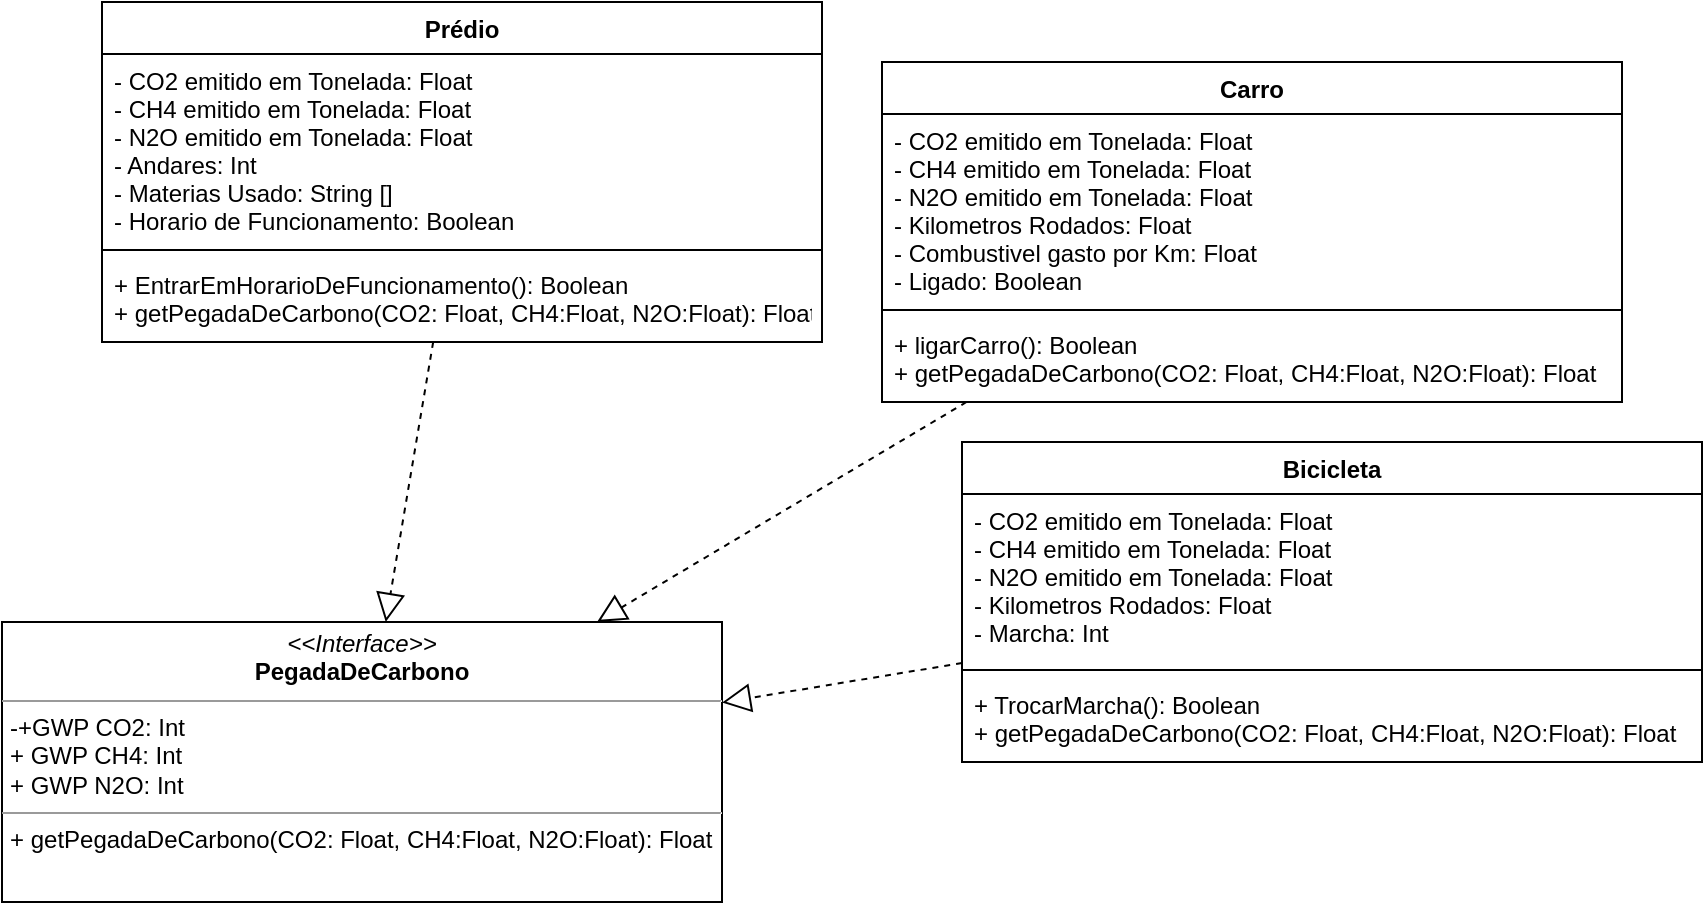 <mxfile version="17.5.0" type="device"><diagram id="C5RBs43oDa-KdzZeNtuy" name="Page-1"><mxGraphModel dx="1429" dy="360" grid="1" gridSize="10" guides="1" tooltips="1" connect="1" arrows="1" fold="1" page="1" pageScale="1" pageWidth="827" pageHeight="1169" math="0" shadow="0"><root><mxCell id="WIyWlLk6GJQsqaUBKTNV-0"/><mxCell id="WIyWlLk6GJQsqaUBKTNV-1" parent="WIyWlLk6GJQsqaUBKTNV-0"/><mxCell id="F3F4BxAopxE2QnXaxsGN-0" value="Prédio" style="swimlane;fontStyle=1;align=center;verticalAlign=top;childLayout=stackLayout;horizontal=1;startSize=26;horizontalStack=0;resizeParent=1;resizeParentMax=0;resizeLast=0;collapsible=1;marginBottom=0;" vertex="1" parent="WIyWlLk6GJQsqaUBKTNV-1"><mxGeometry x="-70" y="30" width="360" height="170" as="geometry"/></mxCell><mxCell id="F3F4BxAopxE2QnXaxsGN-1" value="- CO2 emitido em Tonelada: Float&#10;- CH4 emitido em Tonelada: Float&#10;- N2O emitido em Tonelada: Float&#10;- Andares: Int&#10;- Materias Usado: String []&#10;- Horario de Funcionamento: Boolean" style="text;strokeColor=none;fillColor=none;align=left;verticalAlign=top;spacingLeft=4;spacingRight=4;overflow=hidden;rotatable=0;points=[[0,0.5],[1,0.5]];portConstraint=eastwest;" vertex="1" parent="F3F4BxAopxE2QnXaxsGN-0"><mxGeometry y="26" width="360" height="94" as="geometry"/></mxCell><mxCell id="F3F4BxAopxE2QnXaxsGN-2" value="" style="line;strokeWidth=1;fillColor=none;align=left;verticalAlign=middle;spacingTop=-1;spacingLeft=3;spacingRight=3;rotatable=0;labelPosition=right;points=[];portConstraint=eastwest;" vertex="1" parent="F3F4BxAopxE2QnXaxsGN-0"><mxGeometry y="120" width="360" height="8" as="geometry"/></mxCell><mxCell id="F3F4BxAopxE2QnXaxsGN-3" value="+ EntrarEmHorarioDeFuncionamento(): Boolean&#10;+ getPegadaDeCarbono(CO2: Float, CH4:Float, N2O:Float): Float" style="text;strokeColor=none;fillColor=none;align=left;verticalAlign=top;spacingLeft=4;spacingRight=4;overflow=hidden;rotatable=0;points=[[0,0.5],[1,0.5]];portConstraint=eastwest;" vertex="1" parent="F3F4BxAopxE2QnXaxsGN-0"><mxGeometry y="128" width="360" height="42" as="geometry"/></mxCell><mxCell id="F3F4BxAopxE2QnXaxsGN-4" value="Carro" style="swimlane;fontStyle=1;align=center;verticalAlign=top;childLayout=stackLayout;horizontal=1;startSize=26;horizontalStack=0;resizeParent=1;resizeParentMax=0;resizeLast=0;collapsible=1;marginBottom=0;" vertex="1" parent="WIyWlLk6GJQsqaUBKTNV-1"><mxGeometry x="320" y="60" width="370" height="170" as="geometry"/></mxCell><mxCell id="F3F4BxAopxE2QnXaxsGN-5" value="- CO2 emitido em Tonelada: Float&#10;- CH4 emitido em Tonelada: Float&#10;- N2O emitido em Tonelada: Float&#10;- Kilometros Rodados: Float&#10;- Combustivel gasto por Km: Float&#10;- Ligado: Boolean" style="text;strokeColor=none;fillColor=none;align=left;verticalAlign=top;spacingLeft=4;spacingRight=4;overflow=hidden;rotatable=0;points=[[0,0.5],[1,0.5]];portConstraint=eastwest;" vertex="1" parent="F3F4BxAopxE2QnXaxsGN-4"><mxGeometry y="26" width="370" height="94" as="geometry"/></mxCell><mxCell id="F3F4BxAopxE2QnXaxsGN-6" value="" style="line;strokeWidth=1;fillColor=none;align=left;verticalAlign=middle;spacingTop=-1;spacingLeft=3;spacingRight=3;rotatable=0;labelPosition=right;points=[];portConstraint=eastwest;" vertex="1" parent="F3F4BxAopxE2QnXaxsGN-4"><mxGeometry y="120" width="370" height="8" as="geometry"/></mxCell><mxCell id="F3F4BxAopxE2QnXaxsGN-7" value="+ ligarCarro(): Boolean&#10;+ getPegadaDeCarbono(CO2: Float, CH4:Float, N2O:Float): Float" style="text;strokeColor=none;fillColor=none;align=left;verticalAlign=top;spacingLeft=4;spacingRight=4;overflow=hidden;rotatable=0;points=[[0,0.5],[1,0.5]];portConstraint=eastwest;" vertex="1" parent="F3F4BxAopxE2QnXaxsGN-4"><mxGeometry y="128" width="370" height="42" as="geometry"/></mxCell><mxCell id="F3F4BxAopxE2QnXaxsGN-8" value="Bicicleta" style="swimlane;fontStyle=1;align=center;verticalAlign=top;childLayout=stackLayout;horizontal=1;startSize=26;horizontalStack=0;resizeParent=1;resizeParentMax=0;resizeLast=0;collapsible=1;marginBottom=0;" vertex="1" parent="WIyWlLk6GJQsqaUBKTNV-1"><mxGeometry x="360" y="250" width="370" height="160" as="geometry"/></mxCell><mxCell id="F3F4BxAopxE2QnXaxsGN-9" value="- CO2 emitido em Tonelada: Float&#10;- CH4 emitido em Tonelada: Float&#10;- N2O emitido em Tonelada: Float&#10;- Kilometros Rodados: Float&#10;- Marcha: Int" style="text;strokeColor=none;fillColor=none;align=left;verticalAlign=top;spacingLeft=4;spacingRight=4;overflow=hidden;rotatable=0;points=[[0,0.5],[1,0.5]];portConstraint=eastwest;" vertex="1" parent="F3F4BxAopxE2QnXaxsGN-8"><mxGeometry y="26" width="370" height="84" as="geometry"/></mxCell><mxCell id="F3F4BxAopxE2QnXaxsGN-10" value="" style="line;strokeWidth=1;fillColor=none;align=left;verticalAlign=middle;spacingTop=-1;spacingLeft=3;spacingRight=3;rotatable=0;labelPosition=right;points=[];portConstraint=eastwest;" vertex="1" parent="F3F4BxAopxE2QnXaxsGN-8"><mxGeometry y="110" width="370" height="8" as="geometry"/></mxCell><mxCell id="F3F4BxAopxE2QnXaxsGN-11" value="+ TrocarMarcha(): Boolean&#10;+ getPegadaDeCarbono(CO2: Float, CH4:Float, N2O:Float): Float" style="text;strokeColor=none;fillColor=none;align=left;verticalAlign=top;spacingLeft=4;spacingRight=4;overflow=hidden;rotatable=0;points=[[0,0.5],[1,0.5]];portConstraint=eastwest;" vertex="1" parent="F3F4BxAopxE2QnXaxsGN-8"><mxGeometry y="118" width="370" height="42" as="geometry"/></mxCell><mxCell id="F3F4BxAopxE2QnXaxsGN-14" value="&lt;p style=&quot;margin: 0px ; margin-top: 4px ; text-align: center&quot;&gt;&lt;i&gt;&amp;lt;&amp;lt;Interface&amp;gt;&amp;gt;&lt;/i&gt;&lt;br&gt;&lt;b&gt;PegadaDeCarbono&lt;/b&gt;&lt;/p&gt;&lt;hr size=&quot;1&quot;&gt;&lt;p style=&quot;margin: 0px ; margin-left: 4px&quot;&gt;-+GWP CO2: Int&lt;br&gt;+ GWP CH4: Int&lt;/p&gt;&lt;p style=&quot;margin: 0px ; margin-left: 4px&quot;&gt;+ GWP N2O: Int&lt;/p&gt;&lt;hr size=&quot;1&quot;&gt;&lt;p style=&quot;margin: 0px ; margin-left: 4px&quot;&gt;+ getPegadaDeCarbono(CO2: Float, CH4:Float, N2O:Float): Float&lt;br&gt;&lt;/p&gt;" style="verticalAlign=top;align=left;overflow=fill;fontSize=12;fontFamily=Helvetica;html=1;" vertex="1" parent="WIyWlLk6GJQsqaUBKTNV-1"><mxGeometry x="-120" y="340" width="360" height="140" as="geometry"/></mxCell><mxCell id="F3F4BxAopxE2QnXaxsGN-18" value="" style="endArrow=block;dashed=1;endFill=0;endSize=12;html=1;rounded=0;" edge="1" parent="WIyWlLk6GJQsqaUBKTNV-1" source="F3F4BxAopxE2QnXaxsGN-0" target="F3F4BxAopxE2QnXaxsGN-14"><mxGeometry width="160" relative="1" as="geometry"><mxPoint x="320" y="290" as="sourcePoint"/><mxPoint x="300" y="250" as="targetPoint"/></mxGeometry></mxCell><mxCell id="F3F4BxAopxE2QnXaxsGN-19" value="" style="endArrow=block;dashed=1;endFill=0;endSize=12;html=1;rounded=0;" edge="1" parent="WIyWlLk6GJQsqaUBKTNV-1" source="F3F4BxAopxE2QnXaxsGN-4" target="F3F4BxAopxE2QnXaxsGN-14"><mxGeometry width="160" relative="1" as="geometry"><mxPoint x="320" y="290" as="sourcePoint"/><mxPoint x="480" y="290" as="targetPoint"/></mxGeometry></mxCell><mxCell id="F3F4BxAopxE2QnXaxsGN-20" value="" style="endArrow=block;dashed=1;endFill=0;endSize=12;html=1;rounded=0;" edge="1" parent="WIyWlLk6GJQsqaUBKTNV-1" source="F3F4BxAopxE2QnXaxsGN-8" target="F3F4BxAopxE2QnXaxsGN-14"><mxGeometry width="160" relative="1" as="geometry"><mxPoint x="320" y="290" as="sourcePoint"/><mxPoint x="480" y="290" as="targetPoint"/></mxGeometry></mxCell></root></mxGraphModel></diagram></mxfile>